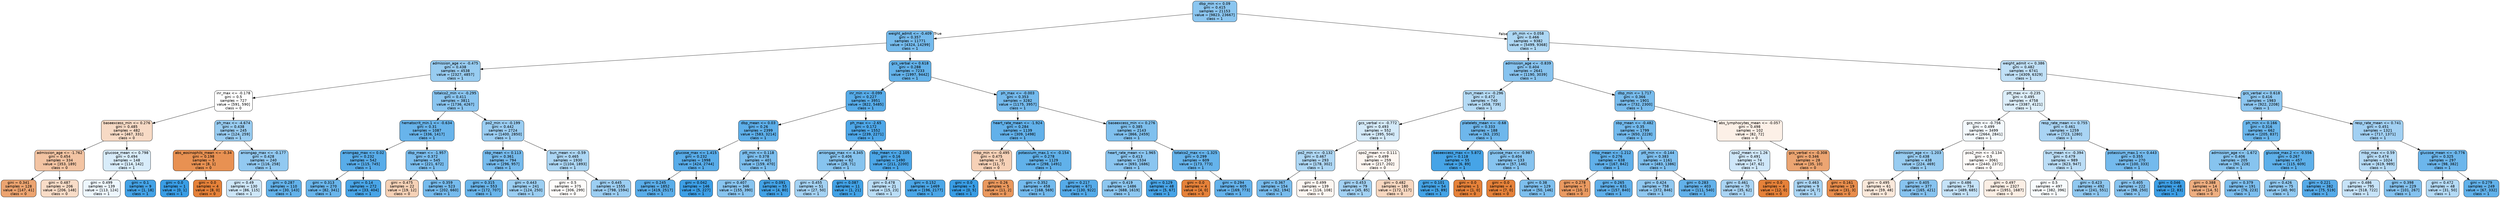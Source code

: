 digraph Tree {
node [shape=box, style="filled, rounded", color="black", fontname="helvetica"] ;
edge [fontname="helvetica"] ;
0 [label="dbp_min <= 0.09\ngini = 0.415\nsamples = 21153\nvalue = [9823, 23667]\nclass = 1", fillcolor="#8bc6f0"] ;
1 [label="weight_admit <= -0.409\ngini = 0.357\nsamples = 11771\nvalue = [4324, 14299]\nclass = 1", fillcolor="#75bbed"] ;
0 -> 1 [labeldistance=2.5, labelangle=45, headlabel="True"] ;
2 [label="admission_age <= -0.475\ngini = 0.438\nsamples = 4538\nvalue = [2327, 4857]\nclass = 1", fillcolor="#98ccf1"] ;
1 -> 2 ;
3 [label="inr_max <= -0.178\ngini = 0.5\nsamples = 727\nvalue = [591, 590]\nclass = 0", fillcolor="#ffffff"] ;
2 -> 3 ;
4 [label="baseexcess_min <= 0.276\ngini = 0.485\nsamples = 482\nvalue = [467, 331]\nclass = 0", fillcolor="#f7dac5"] ;
3 -> 4 ;
5 [label="admission_age <= -1.762\ngini = 0.454\nsamples = 334\nvalue = [353, 189]\nclass = 0", fillcolor="#f3c4a3"] ;
4 -> 5 ;
6 [label="gini = 0.341\nsamples = 128\nvalue = [147, 41]\nclass = 0", fillcolor="#eca470"] ;
5 -> 6 ;
7 [label="gini = 0.487\nsamples = 206\nvalue = [206, 148]\nclass = 0", fillcolor="#f8dcc7"] ;
5 -> 7 ;
8 [label="glucose_mean <= 0.798\ngini = 0.494\nsamples = 148\nvalue = [114, 142]\nclass = 1", fillcolor="#d8ecfa"] ;
4 -> 8 ;
9 [label="gini = 0.499\nsamples = 139\nvalue = [113, 124]\nclass = 1", fillcolor="#edf6fd"] ;
8 -> 9 ;
10 [label="gini = 0.1\nsamples = 9\nvalue = [1, 18]\nclass = 1", fillcolor="#44a2e6"] ;
8 -> 10 ;
11 [label="ph_max <= -4.674\ngini = 0.438\nsamples = 245\nvalue = [124, 259]\nclass = 1", fillcolor="#98ccf1"] ;
3 -> 11 ;
12 [label="abs_eosinophils_mean <= -0.34\ngini = 0.198\nsamples = 5\nvalue = [8, 1]\nclass = 0", fillcolor="#e89152"] ;
11 -> 12 ;
13 [label="gini = 0.0\nsamples = 1\nvalue = [0, 1]\nclass = 1", fillcolor="#399de5"] ;
12 -> 13 ;
14 [label="gini = 0.0\nsamples = 4\nvalue = [8, 0]\nclass = 0", fillcolor="#e58139"] ;
12 -> 14 ;
15 [label="aniongap_max <= -0.177\ngini = 0.428\nsamples = 240\nvalue = [116, 258]\nclass = 1", fillcolor="#92c9f1"] ;
11 -> 15 ;
16 [label="gini = 0.49\nsamples = 130\nvalue = [86, 115]\nclass = 1", fillcolor="#cde6f8"] ;
15 -> 16 ;
17 [label="gini = 0.287\nsamples = 110\nvalue = [30, 143]\nclass = 1", fillcolor="#63b2ea"] ;
15 -> 17 ;
18 [label="totalco2_min <= -0.295\ngini = 0.411\nsamples = 3811\nvalue = [1736, 4267]\nclass = 1", fillcolor="#8ac5f0"] ;
2 -> 18 ;
19 [label="hematocrit_min.1 <= -0.634\ngini = 0.31\nsamples = 1087\nvalue = [336, 1417]\nclass = 1", fillcolor="#68b4eb"] ;
18 -> 19 ;
20 [label="aniongap_max <= 0.02\ngini = 0.232\nsamples = 542\nvalue = [115, 745]\nclass = 1", fillcolor="#58ace9"] ;
19 -> 20 ;
21 [label="gini = 0.313\nsamples = 270\nvalue = [82, 341]\nclass = 1", fillcolor="#69b5eb"] ;
20 -> 21 ;
22 [label="gini = 0.14\nsamples = 272\nvalue = [33, 404]\nclass = 1", fillcolor="#49a5e7"] ;
20 -> 22 ;
23 [label="dbp_mean <= -1.957\ngini = 0.372\nsamples = 545\nvalue = [221, 672]\nclass = 1", fillcolor="#7abdee"] ;
19 -> 23 ;
24 [label="gini = 0.475\nsamples = 22\nvalue = [19, 12]\nclass = 0", fillcolor="#f5d1b6"] ;
23 -> 24 ;
25 [label="gini = 0.359\nsamples = 523\nvalue = [202, 660]\nclass = 1", fillcolor="#76bbed"] ;
23 -> 25 ;
26 [label="po2_min <= -0.199\ngini = 0.442\nsamples = 2724\nvalue = [1400, 2850]\nclass = 1", fillcolor="#9acdf2"] ;
18 -> 26 ;
27 [label="sbp_mean <= 0.113\ngini = 0.361\nsamples = 794\nvalue = [296, 957]\nclass = 1", fillcolor="#76bbed"] ;
26 -> 27 ;
28 [label="gini = 0.315\nsamples = 553\nvalue = [172, 707]\nclass = 1", fillcolor="#69b5eb"] ;
27 -> 28 ;
29 [label="gini = 0.443\nsamples = 241\nvalue = [124, 250]\nclass = 1", fillcolor="#9bcef2"] ;
27 -> 29 ;
30 [label="bun_mean <= -0.59\ngini = 0.465\nsamples = 1930\nvalue = [1104, 1893]\nclass = 1", fillcolor="#acd6f4"] ;
26 -> 30 ;
31 [label="gini = 0.5\nsamples = 375\nvalue = [306, 299]\nclass = 0", fillcolor="#fefcfa"] ;
30 -> 31 ;
32 [label="gini = 0.445\nsamples = 1555\nvalue = [798, 1594]\nclass = 1", fillcolor="#9ccef2"] ;
30 -> 32 ;
33 [label="gcs_verbal <= 0.618\ngini = 0.288\nsamples = 7233\nvalue = [1997, 9442]\nclass = 1", fillcolor="#63b2ea"] ;
1 -> 33 ;
34 [label="inr_min <= -0.099\ngini = 0.227\nsamples = 3951\nvalue = [822, 5485]\nclass = 1", fillcolor="#57ace9"] ;
33 -> 34 ;
35 [label="dbp_mean <= 0.03\ngini = 0.26\nsamples = 2399\nvalue = [583, 3214]\nclass = 1", fillcolor="#5dafea"] ;
34 -> 35 ;
36 [label="glucose_max <= 1.415\ngini = 0.232\nsamples = 1998\nvalue = [424, 2744]\nclass = 1", fillcolor="#58ace9"] ;
35 -> 36 ;
37 [label="gini = 0.245\nsamples = 1852\nvalue = [419, 2517]\nclass = 1", fillcolor="#5aade9"] ;
36 -> 37 ;
38 [label="gini = 0.042\nsamples = 146\nvalue = [5, 227]\nclass = 1", fillcolor="#3d9fe6"] ;
36 -> 38 ;
39 [label="ptt_min <= 0.118\ngini = 0.378\nsamples = 401\nvalue = [159, 470]\nclass = 1", fillcolor="#7cbeee"] ;
35 -> 39 ;
40 [label="gini = 0.407\nsamples = 346\nvalue = [155, 390]\nclass = 1", fillcolor="#88c4ef"] ;
39 -> 40 ;
41 [label="gini = 0.091\nsamples = 55\nvalue = [4, 80]\nclass = 1", fillcolor="#43a2e6"] ;
39 -> 41 ;
42 [label="ph_max <= -2.65\ngini = 0.172\nsamples = 1552\nvalue = [239, 2271]\nclass = 1", fillcolor="#4ea7e8"] ;
34 -> 42 ;
43 [label="aniongap_max <= 4.345\ngini = 0.406\nsamples = 62\nvalue = [28, 71]\nclass = 1", fillcolor="#87c4ef"] ;
42 -> 43 ;
44 [label="gini = 0.455\nsamples = 51\nvalue = [27, 50]\nclass = 1", fillcolor="#a4d2f3"] ;
43 -> 44 ;
45 [label="gini = 0.087\nsamples = 11\nvalue = [1, 21]\nclass = 1", fillcolor="#42a2e6"] ;
43 -> 45 ;
46 [label="sbp_mean <= -2.105\ngini = 0.16\nsamples = 1490\nvalue = [211, 2200]\nclass = 1", fillcolor="#4ca6e7"] ;
42 -> 46 ;
47 [label="gini = 0.478\nsamples = 21\nvalue = [15, 23]\nclass = 1", fillcolor="#baddf6"] ;
46 -> 47 ;
48 [label="gini = 0.152\nsamples = 1469\nvalue = [196, 2177]\nclass = 1", fillcolor="#4ba6e7"] ;
46 -> 48 ;
49 [label="ph_max <= -0.003\ngini = 0.353\nsamples = 3282\nvalue = [1175, 3957]\nclass = 1", fillcolor="#74baed"] ;
33 -> 49 ;
50 [label="heart_rate_mean <= -1.924\ngini = 0.284\nsamples = 1139\nvalue = [309, 1498]\nclass = 1", fillcolor="#62b1ea"] ;
49 -> 50 ;
51 [label="mbp_min <= -0.495\ngini = 0.475\nsamples = 10\nvalue = [11, 7]\nclass = 0", fillcolor="#f6d1b7"] ;
50 -> 51 ;
52 [label="gini = 0.0\nsamples = 5\nvalue = [0, 5]\nclass = 1", fillcolor="#399de5"] ;
51 -> 52 ;
53 [label="gini = 0.26\nsamples = 5\nvalue = [11, 2]\nclass = 0", fillcolor="#ea985d"] ;
51 -> 53 ;
54 [label="potassium_max.1 <= -0.154\ngini = 0.278\nsamples = 1129\nvalue = [298, 1491]\nclass = 1", fillcolor="#61b1ea"] ;
50 -> 54 ;
55 [label="gini = 0.352\nsamples = 458\nvalue = [168, 569]\nclass = 1", fillcolor="#73baed"] ;
54 -> 55 ;
56 [label="gini = 0.217\nsamples = 671\nvalue = [130, 922]\nclass = 1", fillcolor="#55abe9"] ;
54 -> 56 ;
57 [label="baseexcess_min <= 0.276\ngini = 0.385\nsamples = 2143\nvalue = [866, 2459]\nclass = 1", fillcolor="#7fc0ee"] ;
49 -> 57 ;
58 [label="heart_rate_mean <= 1.965\ngini = 0.413\nsamples = 1534\nvalue = [693, 1686]\nclass = 1", fillcolor="#8ac5f0"] ;
57 -> 58 ;
59 [label="gini = 0.419\nsamples = 1486\nvalue = [688, 1619]\nclass = 1", fillcolor="#8dc7f0"] ;
58 -> 59 ;
60 [label="gini = 0.129\nsamples = 48\nvalue = [5, 67]\nclass = 1", fillcolor="#48a4e7"] ;
58 -> 60 ;
61 [label="totalco2_max <= -1.325\ngini = 0.299\nsamples = 609\nvalue = [173, 773]\nclass = 1", fillcolor="#65b3eb"] ;
57 -> 61 ;
62 [label="gini = 0.0\nsamples = 4\nvalue = [4, 0]\nclass = 0", fillcolor="#e58139"] ;
61 -> 62 ;
63 [label="gini = 0.294\nsamples = 605\nvalue = [169, 773]\nclass = 1", fillcolor="#64b2eb"] ;
61 -> 63 ;
64 [label="ph_min <= 0.058\ngini = 0.466\nsamples = 9382\nvalue = [5499, 9368]\nclass = 1", fillcolor="#add7f4"] ;
0 -> 64 [labeldistance=2.5, labelangle=-45, headlabel="False"] ;
65 [label="admission_age <= -0.839\ngini = 0.404\nsamples = 2641\nvalue = [1190, 3039]\nclass = 1", fillcolor="#87c3ef"] ;
64 -> 65 ;
66 [label="bun_mean <= -0.296\ngini = 0.472\nsamples = 740\nvalue = [458, 739]\nclass = 1", fillcolor="#b4daf5"] ;
65 -> 66 ;
67 [label="gcs_verbal <= -0.772\ngini = 0.493\nsamples = 552\nvalue = [395, 504]\nclass = 1", fillcolor="#d4eaf9"] ;
66 -> 67 ;
68 [label="po2_min <= -0.132\ngini = 0.467\nsamples = 293\nvalue = [178, 302]\nclass = 1", fillcolor="#aed7f4"] ;
67 -> 68 ;
69 [label="gini = 0.367\nsamples = 154\nvalue = [62, 194]\nclass = 1", fillcolor="#78bced"] ;
68 -> 69 ;
70 [label="gini = 0.499\nsamples = 139\nvalue = [116, 108]\nclass = 0", fillcolor="#fdf6f1"] ;
68 -> 70 ;
71 [label="spo2_mean <= 0.111\ngini = 0.499\nsamples = 259\nvalue = [217, 202]\nclass = 0", fillcolor="#fdf6f1"] ;
67 -> 71 ;
72 [label="gini = 0.453\nsamples = 79\nvalue = [45, 85]\nclass = 1", fillcolor="#a2d1f3"] ;
71 -> 72 ;
73 [label="gini = 0.482\nsamples = 180\nvalue = [172, 117]\nclass = 0", fillcolor="#f7d7c0"] ;
71 -> 73 ;
74 [label="platelets_mean <= -0.68\ngini = 0.333\nsamples = 188\nvalue = [63, 235]\nclass = 1", fillcolor="#6eb7ec"] ;
66 -> 74 ;
75 [label="baseexcess_max <= 5.872\ngini = 0.118\nsamples = 55\nvalue = [6, 89]\nclass = 1", fillcolor="#46a4e7"] ;
74 -> 75 ;
76 [label="gini = 0.101\nsamples = 54\nvalue = [5, 89]\nclass = 1", fillcolor="#44a3e6"] ;
75 -> 76 ;
77 [label="gini = 0.0\nsamples = 1\nvalue = [1, 0]\nclass = 0", fillcolor="#e58139"] ;
75 -> 77 ;
78 [label="glucose_max <= -0.987\ngini = 0.404\nsamples = 133\nvalue = [57, 146]\nclass = 1", fillcolor="#86c3ef"] ;
74 -> 78 ;
79 [label="gini = 0.0\nsamples = 4\nvalue = [7, 0]\nclass = 0", fillcolor="#e58139"] ;
78 -> 79 ;
80 [label="gini = 0.38\nsamples = 129\nvalue = [50, 146]\nclass = 1", fillcolor="#7dbfee"] ;
78 -> 80 ;
81 [label="dbp_min <= 1.717\ngini = 0.366\nsamples = 1901\nvalue = [732, 2300]\nclass = 1", fillcolor="#78bced"] ;
65 -> 81 ;
82 [label="sbp_mean <= -0.482\ngini = 0.35\nsamples = 1799\nvalue = [650, 2228]\nclass = 1", fillcolor="#73baed"] ;
81 -> 82 ;
83 [label="mbp_mean <= -1.212\ngini = 0.276\nsamples = 638\nvalue = [167, 842]\nclass = 1", fillcolor="#60b0ea"] ;
82 -> 83 ;
84 [label="gini = 0.278\nsamples = 7\nvalue = [10, 2]\nclass = 0", fillcolor="#ea9a61"] ;
83 -> 84 ;
85 [label="gini = 0.265\nsamples = 631\nvalue = [157, 840]\nclass = 1", fillcolor="#5eafea"] ;
83 -> 85 ;
86 [label="ptt_min <= -0.144\ngini = 0.383\nsamples = 1161\nvalue = [483, 1386]\nclass = 1", fillcolor="#7ebfee"] ;
82 -> 86 ;
87 [label="gini = 0.424\nsamples = 758\nvalue = [372, 846]\nclass = 1", fillcolor="#90c8f0"] ;
86 -> 87 ;
88 [label="gini = 0.283\nsamples = 403\nvalue = [111, 540]\nclass = 1", fillcolor="#62b1ea"] ;
86 -> 88 ;
89 [label="abs_lymphocytes_mean <= -0.057\ngini = 0.498\nsamples = 102\nvalue = [82, 72]\nclass = 0", fillcolor="#fcf0e7"] ;
81 -> 89 ;
90 [label="spo2_mean <= 1.26\ngini = 0.491\nsamples = 74\nvalue = [47, 62]\nclass = 1", fillcolor="#cfe7f9"] ;
89 -> 90 ;
91 [label="gini = 0.461\nsamples = 70\nvalue = [35, 62]\nclass = 1", fillcolor="#a9d4f4"] ;
90 -> 91 ;
92 [label="gini = 0.0\nsamples = 4\nvalue = [12, 0]\nclass = 0", fillcolor="#e58139"] ;
90 -> 92 ;
93 [label="gcs_verbal <= -0.308\ngini = 0.346\nsamples = 28\nvalue = [35, 10]\nclass = 0", fillcolor="#eca572"] ;
89 -> 93 ;
94 [label="gini = 0.463\nsamples = 9\nvalue = [4, 7]\nclass = 1", fillcolor="#aad5f4"] ;
93 -> 94 ;
95 [label="gini = 0.161\nsamples = 19\nvalue = [31, 3]\nclass = 0", fillcolor="#e88d4c"] ;
93 -> 95 ;
96 [label="weight_admit <= 0.386\ngini = 0.482\nsamples = 6741\nvalue = [4309, 6329]\nclass = 1", fillcolor="#c0e0f7"] ;
64 -> 96 ;
97 [label="ptt_max <= -0.235\ngini = 0.495\nsamples = 4758\nvalue = [3387, 4121]\nclass = 1", fillcolor="#dceefa"] ;
96 -> 97 ;
98 [label="gcs_min <= -0.756\ngini = 0.499\nsamples = 3499\nvalue = [2664, 2841]\nclass = 1", fillcolor="#f3f9fd"] ;
97 -> 98 ;
99 [label="admission_age <= -1.203\ngini = 0.438\nsamples = 438\nvalue = [224, 469]\nclass = 1", fillcolor="#98ccf1"] ;
98 -> 99 ;
100 [label="gini = 0.495\nsamples = 61\nvalue = [59, 48]\nclass = 0", fillcolor="#fae8da"] ;
99 -> 100 ;
101 [label="gini = 0.405\nsamples = 377\nvalue = [165, 421]\nclass = 1", fillcolor="#87c3ef"] ;
99 -> 101 ;
102 [label="pco2_min <= -0.134\ngini = 0.5\nsamples = 3061\nvalue = [2440, 2372]\nclass = 0", fillcolor="#fefbf9"] ;
98 -> 102 ;
103 [label="gini = 0.486\nsamples = 734\nvalue = [489, 685]\nclass = 1", fillcolor="#c6e3f8"] ;
102 -> 103 ;
104 [label="gini = 0.497\nsamples = 2327\nvalue = [1951, 1687]\nclass = 0", fillcolor="#fbeee4"] ;
102 -> 104 ;
105 [label="resp_rate_mean <= 0.755\ngini = 0.461\nsamples = 1259\nvalue = [723, 1280]\nclass = 1", fillcolor="#a9d4f4"] ;
97 -> 105 ;
106 [label="bun_mean <= -0.394\ngini = 0.479\nsamples = 989\nvalue = [623, 947]\nclass = 1", fillcolor="#bbddf6"] ;
105 -> 106 ;
107 [label="gini = 0.5\nsamples = 497\nvalue = [382, 396]\nclass = 1", fillcolor="#f8fcfe"] ;
106 -> 107 ;
108 [label="gini = 0.423\nsamples = 492\nvalue = [241, 551]\nclass = 1", fillcolor="#90c8f0"] ;
106 -> 108 ;
109 [label="potassium_max.1 <= 0.443\ngini = 0.355\nsamples = 270\nvalue = [100, 333]\nclass = 1", fillcolor="#74baed"] ;
105 -> 109 ;
110 [label="gini = 0.405\nsamples = 222\nvalue = [98, 250]\nclass = 1", fillcolor="#87c3ef"] ;
109 -> 110 ;
111 [label="gini = 0.046\nsamples = 48\nvalue = [2, 83]\nclass = 1", fillcolor="#3e9fe6"] ;
109 -> 111 ;
112 [label="gcs_verbal <= 0.618\ngini = 0.416\nsamples = 1983\nvalue = [922, 2208]\nclass = 1", fillcolor="#8cc6f0"] ;
96 -> 112 ;
113 [label="ph_min <= 0.166\ngini = 0.316\nsamples = 662\nvalue = [205, 837]\nclass = 1", fillcolor="#69b5eb"] ;
112 -> 113 ;
114 [label="admission_age <= -1.672\ngini = 0.406\nsamples = 205\nvalue = [90, 228]\nclass = 1", fillcolor="#87c4ef"] ;
113 -> 114 ;
115 [label="gini = 0.388\nsamples = 14\nvalue = [14, 5]\nclass = 0", fillcolor="#eeae80"] ;
114 -> 115 ;
116 [label="gini = 0.379\nsamples = 191\nvalue = [76, 223]\nclass = 1", fillcolor="#7cbeee"] ;
114 -> 116 ;
117 [label="glucose_max.2 <= -0.556\ngini = 0.267\nsamples = 457\nvalue = [115, 609]\nclass = 1", fillcolor="#5eb0ea"] ;
113 -> 117 ;
118 [label="gini = 0.426\nsamples = 75\nvalue = [40, 90]\nclass = 1", fillcolor="#91c9f1"] ;
117 -> 118 ;
119 [label="gini = 0.221\nsamples = 382\nvalue = [75, 519]\nclass = 1", fillcolor="#56abe9"] ;
117 -> 119 ;
120 [label="resp_rate_mean <= 0.741\ngini = 0.451\nsamples = 1321\nvalue = [717, 1371]\nclass = 1", fillcolor="#a1d0f3"] ;
112 -> 120 ;
121 [label="mbp_max <= 0.59\ngini = 0.474\nsamples = 1024\nvalue = [619, 989]\nclass = 1", fillcolor="#b5daf5"] ;
120 -> 121 ;
122 [label="gini = 0.486\nsamples = 795\nvalue = [518, 722]\nclass = 1", fillcolor="#c7e3f8"] ;
121 -> 122 ;
123 [label="gini = 0.398\nsamples = 229\nvalue = [101, 267]\nclass = 1", fillcolor="#84c2ef"] ;
121 -> 123 ;
124 [label="glucose_mean <= -0.776\ngini = 0.325\nsamples = 297\nvalue = [98, 382]\nclass = 1", fillcolor="#6cb6ec"] ;
120 -> 124 ;
125 [label="gini = 0.472\nsamples = 48\nvalue = [31, 50]\nclass = 1", fillcolor="#b4daf5"] ;
124 -> 125 ;
126 [label="gini = 0.279\nsamples = 249\nvalue = [67, 332]\nclass = 1", fillcolor="#61b1ea"] ;
124 -> 126 ;
}